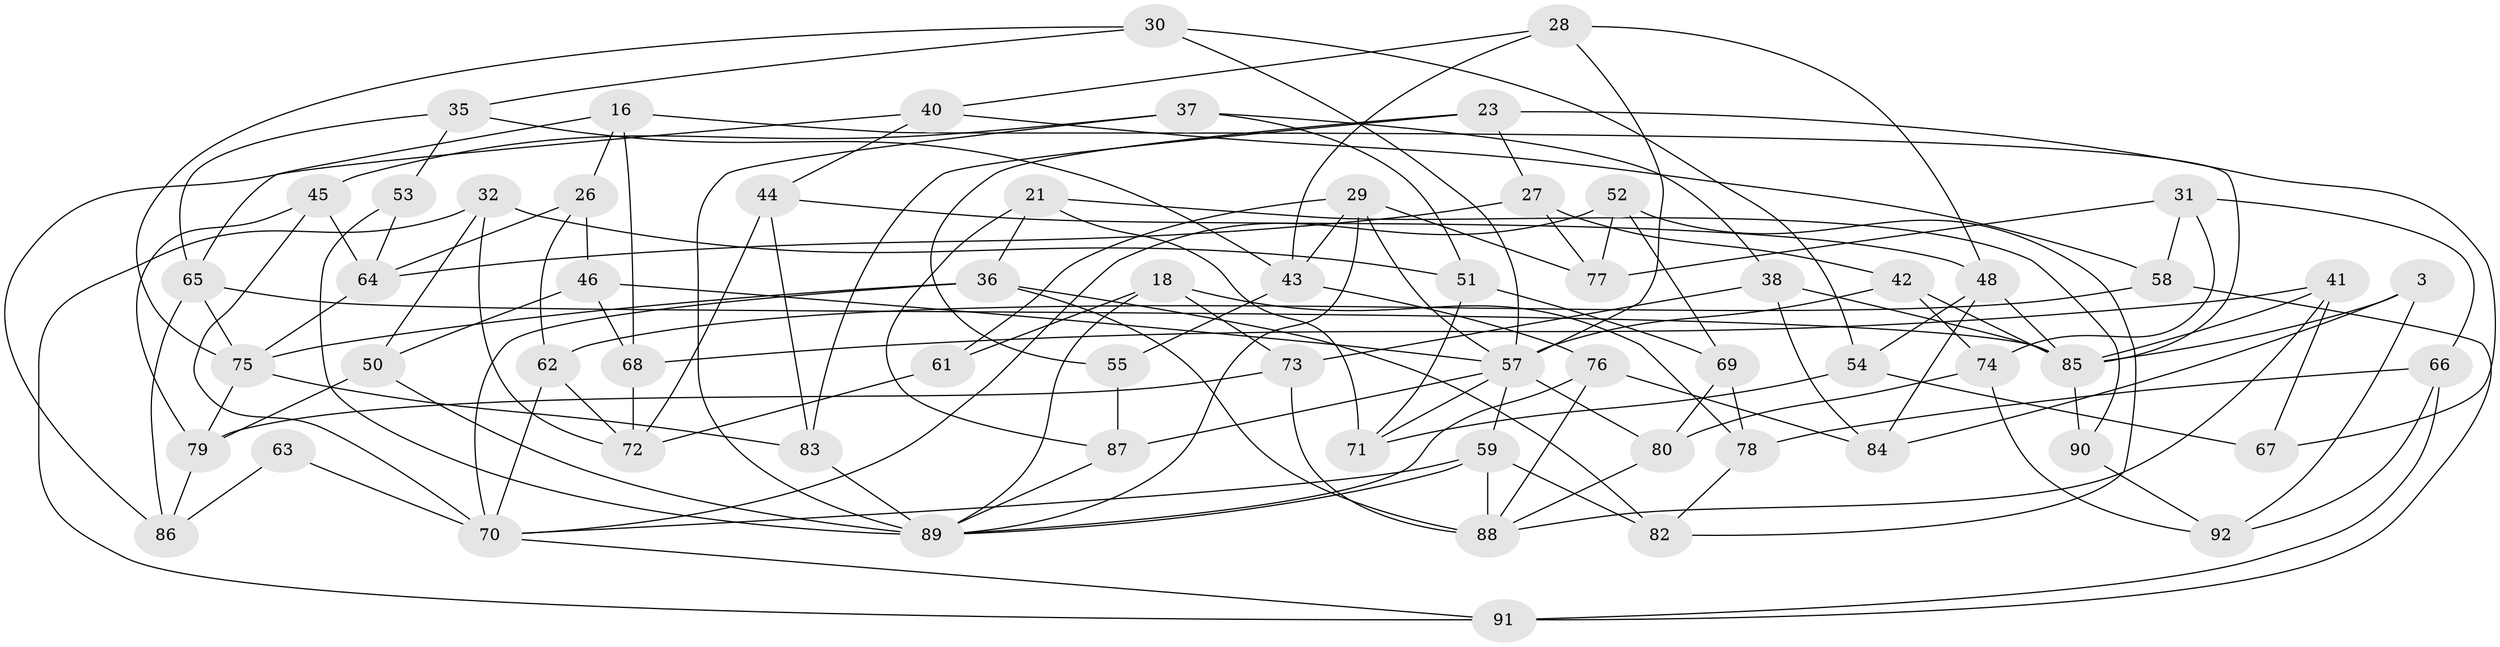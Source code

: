// original degree distribution, {4: 1.0}
// Generated by graph-tools (version 1.1) at 2025/03/03/04/25 22:03:03]
// undirected, 64 vertices, 139 edges
graph export_dot {
graph [start="1"]
  node [color=gray90,style=filled];
  3;
  16;
  18;
  21;
  23;
  26;
  27;
  28;
  29 [super="+19"];
  30;
  31;
  32;
  35;
  36 [super="+5"];
  37;
  38;
  40;
  41;
  42;
  43 [super="+39"];
  44;
  45;
  46;
  48 [super="+7"];
  50;
  51;
  52;
  53;
  54 [super="+1"];
  55;
  57 [super="+9+20+11"];
  58;
  59 [super="+49"];
  61;
  62;
  63;
  64 [super="+13"];
  65 [super="+33"];
  66;
  67;
  68;
  69;
  70 [super="+17"];
  71;
  72 [super="+14"];
  73 [super="+34"];
  74;
  75 [super="+4+60"];
  76;
  77;
  78;
  79 [super="+47"];
  80;
  82;
  83 [super="+22"];
  84;
  85 [super="+24"];
  86 [super="+56"];
  87;
  88 [super="+2+6"];
  89 [super="+81"];
  90;
  91;
  92 [super="+15"];
  3 -- 85;
  3 -- 84;
  3 -- 92 [weight=2];
  16 -- 26;
  16 -- 68;
  16 -- 65;
  16 -- 85;
  18 -- 78;
  18 -- 73;
  18 -- 89;
  18 -- 61;
  21 -- 90;
  21 -- 71;
  21 -- 36;
  21 -- 87;
  23 -- 55;
  23 -- 67;
  23 -- 27;
  23 -- 83;
  26 -- 46;
  26 -- 62;
  26 -- 64;
  27 -- 77;
  27 -- 64;
  27 -- 42;
  28 -- 48;
  28 -- 40;
  28 -- 43;
  28 -- 57;
  29 -- 61;
  29 -- 77;
  29 -- 57 [weight=2];
  29 -- 89;
  29 -- 43;
  30 -- 35;
  30 -- 57;
  30 -- 54;
  30 -- 75;
  31 -- 66;
  31 -- 74;
  31 -- 58;
  31 -- 77;
  32 -- 51;
  32 -- 91;
  32 -- 50;
  32 -- 72;
  35 -- 65;
  35 -- 53;
  35 -- 43;
  36 -- 82;
  36 -- 75 [weight=2];
  36 -- 88;
  36 -- 70;
  37 -- 38;
  37 -- 45;
  37 -- 51;
  37 -- 89;
  38 -- 84;
  38 -- 73;
  38 -- 85;
  40 -- 86;
  40 -- 44;
  40 -- 58;
  41 -- 88;
  41 -- 67;
  41 -- 68;
  41 -- 85;
  42 -- 85;
  42 -- 74;
  42 -- 57;
  43 -- 76;
  43 -- 55 [weight=2];
  44 -- 72;
  44 -- 48;
  44 -- 83;
  45 -- 64;
  45 -- 79;
  45 -- 70;
  46 -- 50;
  46 -- 68;
  46 -- 57;
  48 -- 54 [weight=2];
  48 -- 84;
  48 -- 85;
  50 -- 89;
  50 -- 79;
  51 -- 69;
  51 -- 71;
  52 -- 82;
  52 -- 77;
  52 -- 69;
  52 -- 70;
  53 -- 64 [weight=2];
  53 -- 89;
  54 -- 67 [weight=2];
  54 -- 71;
  55 -- 87;
  57 -- 71;
  57 -- 87;
  57 -- 80;
  57 -- 59;
  58 -- 62;
  58 -- 91;
  59 -- 82;
  59 -- 88 [weight=2];
  59 -- 70;
  59 -- 89;
  61 -- 72 [weight=2];
  62 -- 72;
  62 -- 70;
  63 -- 70 [weight=2];
  63 -- 86 [weight=2];
  64 -- 75;
  65 -- 86 [weight=2];
  65 -- 85;
  65 -- 75;
  66 -- 91;
  66 -- 78;
  66 -- 92;
  68 -- 72;
  69 -- 78;
  69 -- 80;
  70 -- 91;
  73 -- 79 [weight=2];
  73 -- 88 [weight=2];
  74 -- 80;
  74 -- 92;
  75 -- 83 [weight=2];
  75 -- 79;
  76 -- 88;
  76 -- 84;
  76 -- 89;
  78 -- 82;
  79 -- 86;
  80 -- 88;
  83 -- 89 [weight=2];
  85 -- 90;
  87 -- 89;
  90 -- 92 [weight=2];
}
